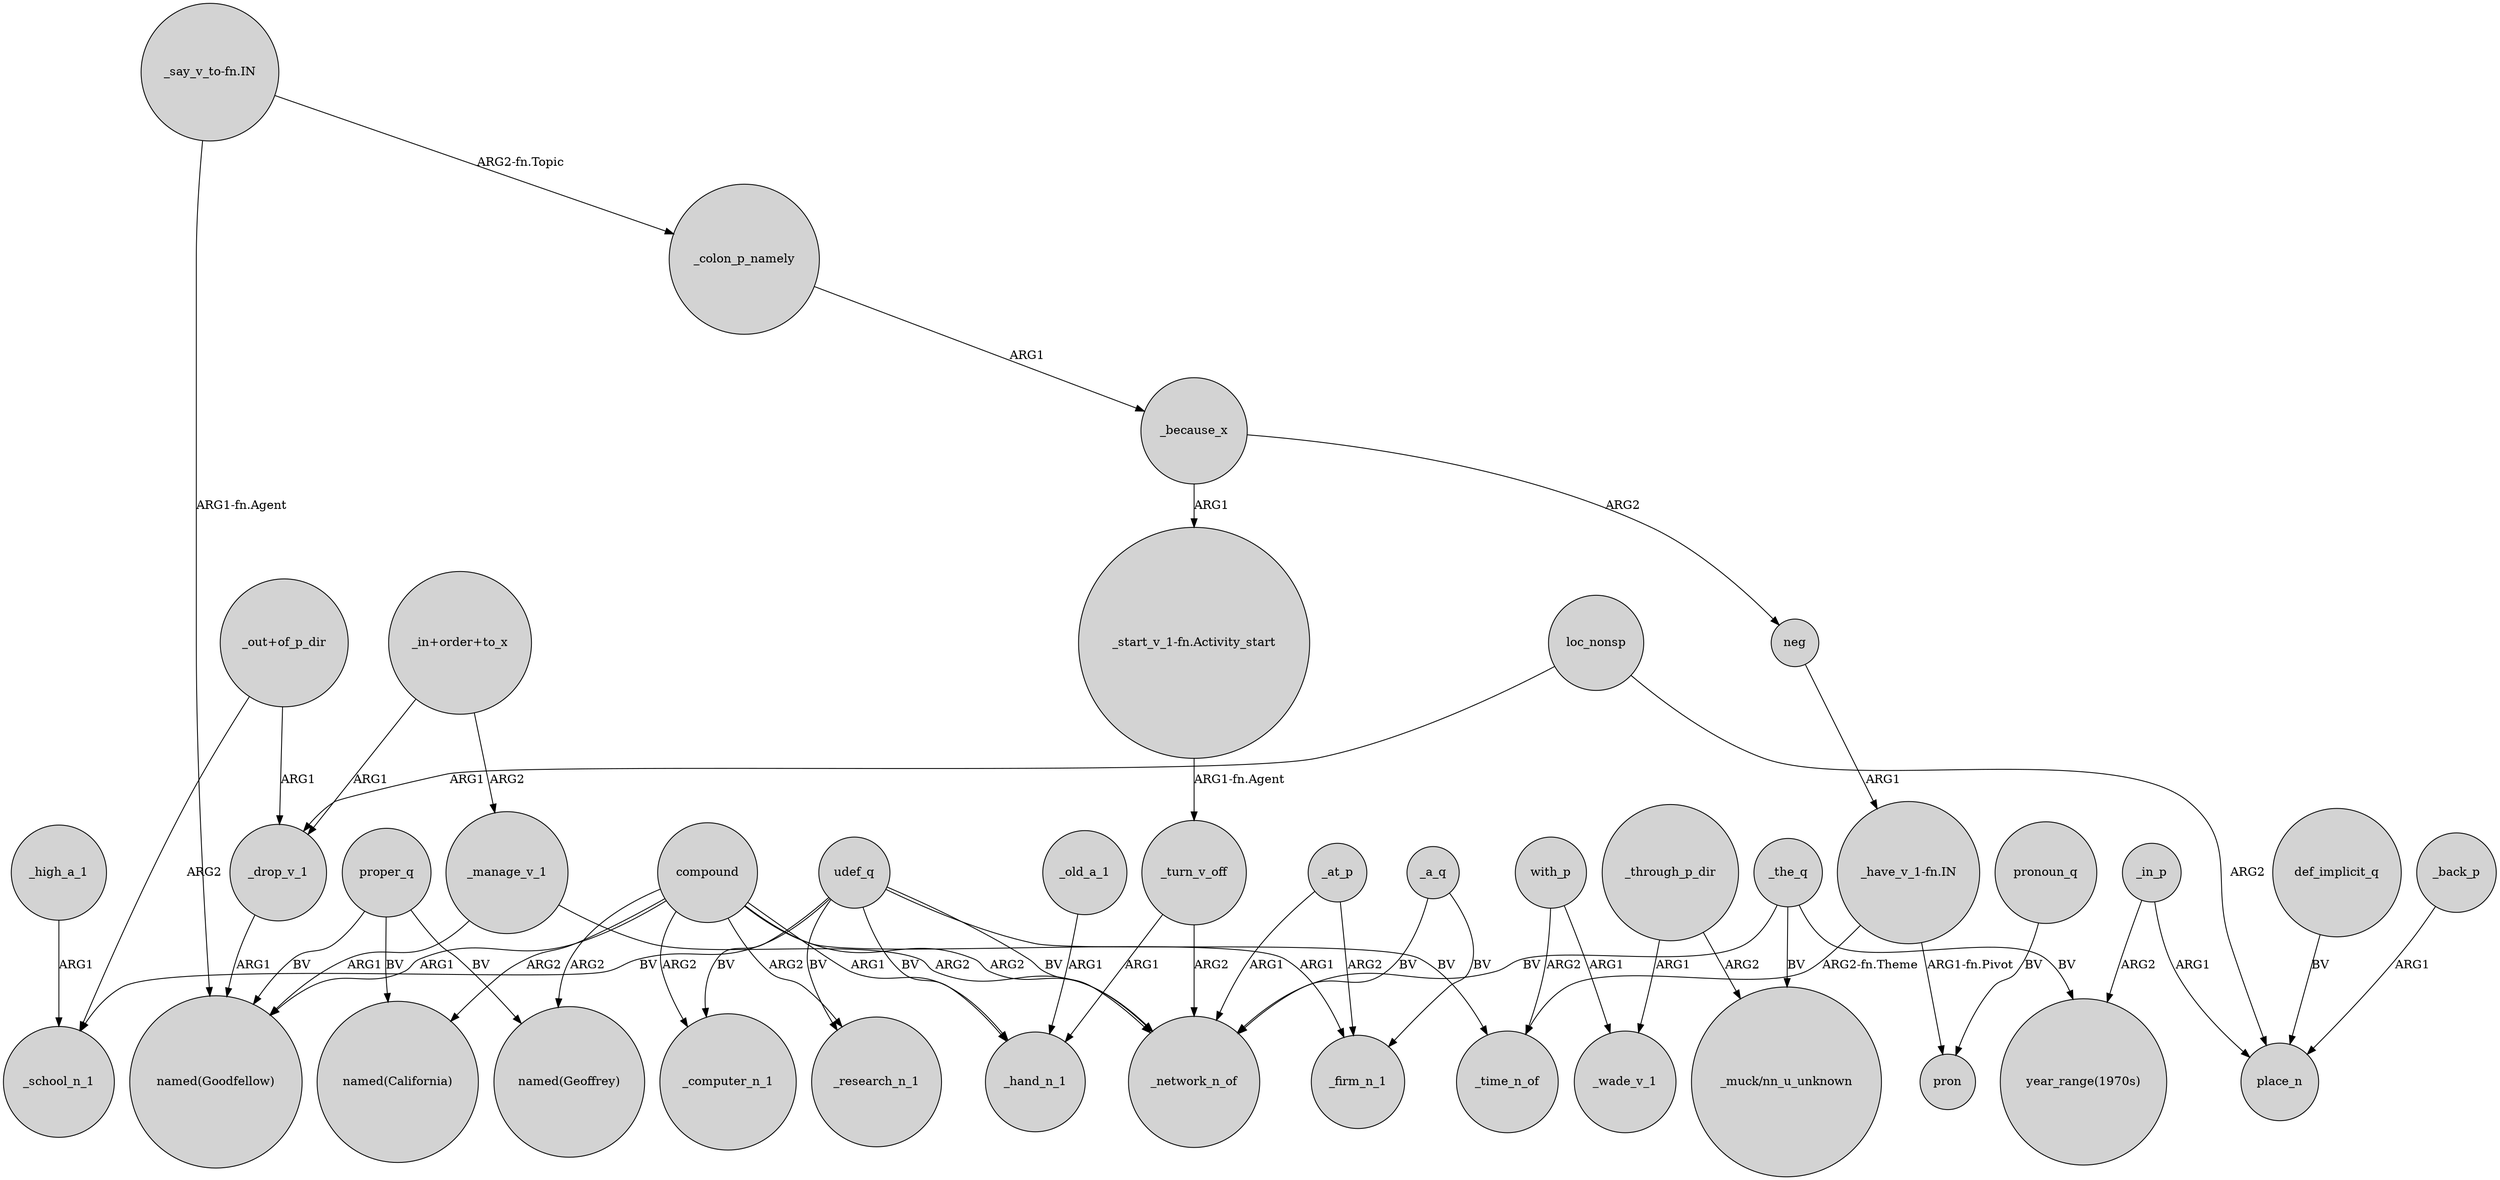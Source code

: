 digraph {
	node [shape=circle style=filled]
	_high_a_1 -> _school_n_1 [label=ARG1]
	_colon_p_namely -> _because_x [label=ARG1]
	"_out+of_p_dir" -> _school_n_1 [label=ARG2]
	"_have_v_1-fn.IN" -> _time_n_of [label="ARG2-fn.Theme"]
	neg -> "_have_v_1-fn.IN" [label=ARG1]
	udef_q -> _research_n_1 [label=BV]
	"_say_v_to-fn.IN" -> _colon_p_namely [label="ARG2-fn.Topic"]
	_a_q -> _firm_n_1 [label=BV]
	with_p -> _wade_v_1 [label=ARG1]
	proper_q -> "named(California)" [label=BV]
	_through_p_dir -> "_muck/nn_u_unknown" [label=ARG2]
	proper_q -> "named(Geoffrey)" [label=BV]
	def_implicit_q -> place_n [label=BV]
	_in_p -> "year_range(1970s)" [label=ARG2]
	_the_q -> "year_range(1970s)" [label=BV]
	compound -> _hand_n_1 [label=ARG1]
	_drop_v_1 -> "named(Goodfellow)" [label=ARG1]
	_manage_v_1 -> _network_n_of [label=ARG2]
	"_have_v_1-fn.IN" -> pron [label="ARG1-fn.Pivot"]
	_because_x -> "_start_v_1-fn.Activity_start" [label=ARG1]
	udef_q -> _computer_n_1 [label=BV]
	"_start_v_1-fn.Activity_start" -> _turn_v_off [label="ARG1-fn.Agent"]
	loc_nonsp -> _drop_v_1 [label=ARG1]
	compound -> _computer_n_1 [label=ARG2]
	_turn_v_off -> _network_n_of [label=ARG2]
	_a_q -> _network_n_of [label=BV]
	_because_x -> neg [label=ARG2]
	proper_q -> "named(Goodfellow)" [label=BV]
	compound -> "named(Geoffrey)" [label=ARG2]
	_at_p -> _network_n_of [label=ARG1]
	_the_q -> _network_n_of [label=BV]
	compound -> "named(Goodfellow)" [label=ARG1]
	_turn_v_off -> _hand_n_1 [label=ARG1]
	pronoun_q -> pron [label=BV]
	"_say_v_to-fn.IN" -> "named(Goodfellow)" [label="ARG1-fn.Agent"]
	"_out+of_p_dir" -> _drop_v_1 [label=ARG1]
	udef_q -> _hand_n_1 [label=BV]
	_in_p -> place_n [label=ARG1]
	udef_q -> _time_n_of [label=BV]
	_old_a_1 -> _hand_n_1 [label=ARG1]
	_through_p_dir -> _wade_v_1 [label=ARG1]
	"_in+order+to_x" -> _manage_v_1 [label=ARG2]
	with_p -> _time_n_of [label=ARG2]
	compound -> _firm_n_1 [label=ARG1]
	compound -> _network_n_of [label=ARG2]
	compound -> "named(California)" [label=ARG2]
	loc_nonsp -> place_n [label=ARG2]
	_manage_v_1 -> "named(Goodfellow)" [label=ARG1]
	_back_p -> place_n [label=ARG1]
	_the_q -> "_muck/nn_u_unknown" [label=BV]
	udef_q -> _school_n_1 [label=BV]
	compound -> _research_n_1 [label=ARG2]
	_at_p -> _firm_n_1 [label=ARG2]
	udef_q -> _network_n_of [label=BV]
	"_in+order+to_x" -> _drop_v_1 [label=ARG1]
}

